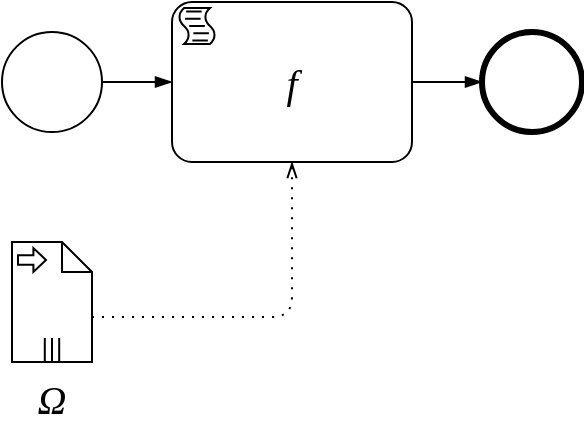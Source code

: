 <mxfile version="15.5.8" type="github" pages="4">
  <diagram name="action" id="ZmgsTJwCSUVpYqHxVXld">
    <mxGraphModel dx="786" dy="523" grid="1" gridSize="10" guides="1" tooltips="1" connect="1" arrows="1" fold="1" page="1" pageScale="1" pageWidth="827" pageHeight="1169" math="0" shadow="0">
      <root>
        <mxCell id="64gPIfemIm8wBGfhmk---0" />
        <mxCell id="64gPIfemIm8wBGfhmk---1" parent="64gPIfemIm8wBGfhmk---0" />
        <mxCell id="rY1zfkwRxjtRHLSeHKje-0" value="&lt;i&gt;&lt;font face=&quot;Times New Roman&quot;&gt;Ω&lt;/font&gt;&lt;/i&gt;" style="shape=mxgraph.bpmn.data;labelPosition=center;verticalLabelPosition=bottom;align=center;verticalAlign=top;whiteSpace=wrap;size=15;html=1;bpmnTransferType=input;isCollection=1;fontSize=20;" vertex="1" parent="64gPIfemIm8wBGfhmk---1">
          <mxGeometry x="240" y="480" width="40" height="60" as="geometry" />
        </mxCell>
        <mxCell id="rY1zfkwRxjtRHLSeHKje-1" value="f" style="points=[[0.25,0,0],[0.5,0,0],[0.75,0,0],[1,0.25,0],[1,0.5,0],[1,0.75,0],[0.75,1,0],[0.5,1,0],[0.25,1,0],[0,0.75,0],[0,0.5,0],[0,0.25,0]];shape=mxgraph.bpmn.task;whiteSpace=wrap;rectStyle=rounded;size=10;taskMarker=script;fontStyle=2;fontSize=20;fontFamily=Times New Roman;" vertex="1" parent="64gPIfemIm8wBGfhmk---1">
          <mxGeometry x="320" y="360" width="120" height="80" as="geometry" />
        </mxCell>
        <mxCell id="rY1zfkwRxjtRHLSeHKje-2" value="" style="points=[[0.145,0.145,0],[0.5,0,0],[0.855,0.145,0],[1,0.5,0],[0.855,0.855,0],[0.5,1,0],[0.145,0.855,0],[0,0.5,0]];shape=mxgraph.bpmn.event;html=1;verticalLabelPosition=bottom;labelBackgroundColor=#ffffff;verticalAlign=top;align=center;perimeter=ellipsePerimeter;outlineConnect=0;aspect=fixed;outline=standard;symbol=general;fontSize=20;" vertex="1" parent="64gPIfemIm8wBGfhmk---1">
          <mxGeometry x="235" y="375" width="50" height="50" as="geometry" />
        </mxCell>
        <mxCell id="rY1zfkwRxjtRHLSeHKje-3" value="" style="points=[[0.145,0.145,0],[0.5,0,0],[0.855,0.145,0],[1,0.5,0],[0.855,0.855,0],[0.5,1,0],[0.145,0.855,0],[0,0.5,0]];shape=mxgraph.bpmn.event;html=1;verticalLabelPosition=bottom;labelBackgroundColor=#ffffff;verticalAlign=top;align=center;perimeter=ellipsePerimeter;outlineConnect=0;aspect=fixed;outline=end;symbol=terminate2;fontSize=20;" vertex="1" parent="64gPIfemIm8wBGfhmk---1">
          <mxGeometry x="475" y="375" width="50" height="50" as="geometry" />
        </mxCell>
        <mxCell id="rY1zfkwRxjtRHLSeHKje-5" value="" style="edgeStyle=elbowEdgeStyle;fontSize=12;html=1;endArrow=blockThin;endFill=1;exitX=1;exitY=0.5;exitDx=0;exitDy=0;exitPerimeter=0;" edge="1" parent="64gPIfemIm8wBGfhmk---1" source="rY1zfkwRxjtRHLSeHKje-1" target="rY1zfkwRxjtRHLSeHKje-3">
          <mxGeometry width="160" relative="1" as="geometry">
            <mxPoint x="570" y="350" as="sourcePoint" />
            <mxPoint x="460" y="420" as="targetPoint" />
          </mxGeometry>
        </mxCell>
        <mxCell id="rY1zfkwRxjtRHLSeHKje-6" value="" style="edgeStyle=elbowEdgeStyle;fontSize=12;html=1;endArrow=blockThin;endFill=1;exitX=1;exitY=0.5;exitDx=0;exitDy=0;exitPerimeter=0;entryX=0;entryY=0.5;entryDx=0;entryDy=0;entryPerimeter=0;" edge="1" parent="64gPIfemIm8wBGfhmk---1" source="rY1zfkwRxjtRHLSeHKje-2" target="rY1zfkwRxjtRHLSeHKje-1">
          <mxGeometry width="160" relative="1" as="geometry">
            <mxPoint x="460" y="320" as="sourcePoint" />
            <mxPoint x="500" y="320" as="targetPoint" />
            <Array as="points">
              <mxPoint x="300" y="400" />
              <mxPoint x="450" y="480" />
              <mxPoint x="480" y="560" />
            </Array>
          </mxGeometry>
        </mxCell>
        <mxCell id="rY1zfkwRxjtRHLSeHKje-7" value="" style="edgeStyle=elbowEdgeStyle;fontSize=12;html=1;endFill=0;startFill=0;endSize=6;startSize=6;dashed=1;dashPattern=1 4;endArrow=openThin;startArrow=none;exitX=0;exitY=0;exitDx=40;exitDy=37.5;exitPerimeter=0;entryX=0.5;entryY=1;entryDx=0;entryDy=0;entryPerimeter=0;" edge="1" parent="64gPIfemIm8wBGfhmk---1" source="rY1zfkwRxjtRHLSeHKje-0" target="rY1zfkwRxjtRHLSeHKje-1">
          <mxGeometry width="160" relative="1" as="geometry">
            <mxPoint x="341" y="557.5" as="sourcePoint" />
            <mxPoint x="413.5" y="510" as="targetPoint" />
            <Array as="points">
              <mxPoint x="380" y="500" />
              <mxPoint x="413.5" y="540" />
              <mxPoint x="383.5" y="550" />
              <mxPoint x="413.5" y="600" />
              <mxPoint x="443.5" y="580" />
            </Array>
          </mxGeometry>
        </mxCell>
      </root>
    </mxGraphModel>
  </diagram>
  <diagram name="dataOp" id="CG3BJu0UHaNjeeqR862J">
    <mxGraphModel dx="786" dy="523" grid="1" gridSize="10" guides="1" tooltips="1" connect="1" arrows="1" fold="1" page="1" pageScale="1" pageWidth="827" pageHeight="1169" math="0" shadow="0">
      <root>
        <mxCell id="mtPQD3GBz3dvf0cSw5bS-0" />
        <mxCell id="mtPQD3GBz3dvf0cSw5bS-1" parent="mtPQD3GBz3dvf0cSw5bS-0" />
        <mxCell id="rlijMssMlbkgLzOLZvpP-0" value="&lt;i&gt;&lt;font face=&quot;Times New Roman&quot;&gt;Ω&lt;/font&gt;&lt;/i&gt;" style="shape=mxgraph.bpmn.data;labelPosition=center;verticalLabelPosition=bottom;align=center;verticalAlign=top;whiteSpace=wrap;size=15;html=1;bpmnTransferType=input;isCollection=1;fontSize=20;" vertex="1" parent="mtPQD3GBz3dvf0cSw5bS-1">
          <mxGeometry x="241" y="920" width="40" height="60" as="geometry" />
        </mxCell>
        <mxCell id="rlijMssMlbkgLzOLZvpP-2" value="" style="points=[[0.145,0.145,0],[0.5,0,0],[0.855,0.145,0],[1,0.5,0],[0.855,0.855,0],[0.5,1,0],[0.145,0.855,0],[0,0.5,0]];shape=mxgraph.bpmn.event;html=1;verticalLabelPosition=bottom;labelBackgroundColor=#ffffff;verticalAlign=top;align=center;perimeter=ellipsePerimeter;outlineConnect=0;aspect=fixed;outline=standard;symbol=general;fontSize=20;" vertex="1" parent="mtPQD3GBz3dvf0cSw5bS-1">
          <mxGeometry x="235" y="815" width="50" height="50" as="geometry" />
        </mxCell>
        <mxCell id="rlijMssMlbkgLzOLZvpP-3" value="" style="points=[[0.145,0.145,0],[0.5,0,0],[0.855,0.145,0],[1,0.5,0],[0.855,0.855,0],[0.5,1,0],[0.145,0.855,0],[0,0.5,0]];shape=mxgraph.bpmn.event;html=1;verticalLabelPosition=bottom;labelBackgroundColor=#ffffff;verticalAlign=top;align=center;perimeter=ellipsePerimeter;outlineConnect=0;aspect=fixed;outline=end;symbol=terminate2;fontSize=20;" vertex="1" parent="mtPQD3GBz3dvf0cSw5bS-1">
          <mxGeometry x="680" y="815" width="50" height="50" as="geometry" />
        </mxCell>
        <mxCell id="rlijMssMlbkgLzOLZvpP-4" value="" style="edgeStyle=elbowEdgeStyle;fontSize=12;html=1;endArrow=blockThin;endFill=1;exitX=1;exitY=0.5;exitDx=0;exitDy=0;exitPerimeter=0;" edge="1" parent="mtPQD3GBz3dvf0cSw5bS-1" source="rlijMssMlbkgLzOLZvpP-8" target="rlijMssMlbkgLzOLZvpP-3">
          <mxGeometry width="160" relative="1" as="geometry">
            <mxPoint x="570" y="790" as="sourcePoint" />
            <mxPoint x="460" y="860" as="targetPoint" />
          </mxGeometry>
        </mxCell>
        <mxCell id="rlijMssMlbkgLzOLZvpP-5" value="" style="edgeStyle=elbowEdgeStyle;fontSize=12;html=1;endArrow=blockThin;endFill=1;exitX=1;exitY=0.5;exitDx=0;exitDy=0;exitPerimeter=0;entryX=0;entryY=0.5;entryDx=0;entryDy=0;entryPerimeter=0;" edge="1" parent="mtPQD3GBz3dvf0cSw5bS-1" source="rlijMssMlbkgLzOLZvpP-2" target="rlijMssMlbkgLzOLZvpP-7">
          <mxGeometry width="160" relative="1" as="geometry">
            <mxPoint x="460" y="760" as="sourcePoint" />
            <mxPoint x="500" y="760" as="targetPoint" />
            <Array as="points">
              <mxPoint x="300" y="840" />
              <mxPoint x="450" y="920" />
              <mxPoint x="480" y="1000" />
            </Array>
          </mxGeometry>
        </mxCell>
        <mxCell id="rlijMssMlbkgLzOLZvpP-6" value="" style="edgeStyle=elbowEdgeStyle;fontSize=12;html=1;endFill=0;startFill=0;endSize=6;startSize=6;dashed=1;dashPattern=1 4;endArrow=openThin;startArrow=none;exitX=0;exitY=0;exitDx=40;exitDy=37.5;exitPerimeter=0;entryX=0.25;entryY=1;entryDx=0;entryDy=0;entryPerimeter=0;" edge="1" parent="mtPQD3GBz3dvf0cSw5bS-1" source="rlijMssMlbkgLzOLZvpP-0" target="rlijMssMlbkgLzOLZvpP-7">
          <mxGeometry width="160" relative="1" as="geometry">
            <mxPoint x="341" y="997.5" as="sourcePoint" />
            <mxPoint x="413.5" y="950" as="targetPoint" />
            <Array as="points">
              <mxPoint x="350" y="930" />
              <mxPoint x="360" y="930" />
              <mxPoint x="380" y="940" />
              <mxPoint x="413.5" y="980" />
              <mxPoint x="383.5" y="990" />
              <mxPoint x="413.5" y="1040" />
              <mxPoint x="443.5" y="1020" />
            </Array>
          </mxGeometry>
        </mxCell>
        <mxCell id="rlijMssMlbkgLzOLZvpP-7" value="" style="points=[[0.25,0,0],[0.5,0,0],[0.75,0,0],[1,0.25,0],[1,0.5,0],[1,0.75,0],[0.75,1,0],[0.5,1,0],[0.25,1,0],[0,0.75,0],[0,0.5,0],[0,0.25,0]];shape=mxgraph.bpmn.task;whiteSpace=wrap;rectStyle=rounded;size=10;taskMarker=businessRule;fontSize=20;fontStyle=2" vertex="1" parent="mtPQD3GBz3dvf0cSw5bS-1">
          <mxGeometry x="320" y="800" width="120" height="80" as="geometry" />
        </mxCell>
        <mxCell id="rlijMssMlbkgLzOLZvpP-8" value="F" style="points=[[0.25,0,0],[0.5,0,0],[0.75,0,0],[1,0.25,0],[1,0.5,0],[1,0.75,0],[0.75,1,0],[0.5,1,0],[0.25,1,0],[0,0.75,0],[0,0.5,0],[0,0.25,0]];shape=mxgraph.bpmn.task;whiteSpace=wrap;rectStyle=rounded;size=10;taskMarker=abstract;isLoopSub=1;fontSize=20;fontStyle=2;fontFamily=Times New Roman;" vertex="1" parent="mtPQD3GBz3dvf0cSw5bS-1">
          <mxGeometry x="520" y="800" width="120" height="80" as="geometry" />
        </mxCell>
        <mxCell id="rlijMssMlbkgLzOLZvpP-9" value="" style="edgeStyle=elbowEdgeStyle;fontSize=12;html=1;endArrow=blockThin;endFill=1;exitX=1;exitY=0.5;exitDx=0;exitDy=0;exitPerimeter=0;entryX=0;entryY=0.5;entryDx=0;entryDy=0;entryPerimeter=0;" edge="1" parent="mtPQD3GBz3dvf0cSw5bS-1" source="rlijMssMlbkgLzOLZvpP-7" target="rlijMssMlbkgLzOLZvpP-8">
          <mxGeometry width="160" relative="1" as="geometry">
            <mxPoint x="530" y="960" as="sourcePoint" />
            <mxPoint x="660" y="960" as="targetPoint" />
          </mxGeometry>
        </mxCell>
        <mxCell id="rlijMssMlbkgLzOLZvpP-10" value="&lt;font size=&quot;1&quot; face=&quot;Courier New&quot;&gt;&lt;span style=&quot;font-size: 17px&quot;&gt;&lt;b&gt;eval&lt;/b&gt;&lt;/span&gt;&lt;/font&gt;&lt;span style=&quot;font-family: &amp;#34;times new roman&amp;#34; ; font-size: 20px&quot;&gt;(&lt;/span&gt;&lt;i style=&quot;font-family: &amp;#34;times new roman&amp;#34; ; font-size: 20px&quot;&gt;D&lt;/i&gt;&lt;span style=&quot;font-family: &amp;#34;times new roman&amp;#34; ; font-size: 20px&quot;&gt;(&lt;/span&gt;&lt;i style=&quot;font-family: &amp;#34;times new roman&amp;#34; ; font-size: 20px&quot;&gt;G&lt;/i&gt;&lt;span style=&quot;font-family: &amp;#34;times new roman&amp;#34; ; font-size: 20px&quot;&gt;),&amp;nbsp;&lt;/span&gt;&lt;i&gt;φ&lt;/i&gt;&lt;span style=&quot;font-family: &amp;#34;times new roman&amp;#34; ; font-size: 20px&quot;&gt;(&lt;/span&gt;&lt;i style=&quot;font-family: &amp;#34;times new roman&amp;#34; ; font-size: 20px&quot;&gt;Ω&lt;/i&gt;&lt;span style=&quot;font-family: &amp;#34;times new roman&amp;#34; ; font-size: 20px&quot;&gt;))&lt;/span&gt;" style="shape=mxgraph.bpmn.data;labelPosition=center;verticalLabelPosition=bottom;align=center;verticalAlign=top;size=15;html=1;bpmnTransferType=none;isCollection=1;fontSize=20;" vertex="1" parent="mtPQD3GBz3dvf0cSw5bS-1">
          <mxGeometry x="460" y="920" width="40" height="60" as="geometry" />
        </mxCell>
        <mxCell id="rlijMssMlbkgLzOLZvpP-11" value="" style="edgeStyle=elbowEdgeStyle;fontSize=12;html=1;endFill=0;startFill=0;endSize=6;startSize=6;dashed=1;dashPattern=1 4;endArrow=openThin;startArrow=none;exitX=0.75;exitY=1;exitDx=0;exitDy=0;exitPerimeter=0;entryX=0;entryY=0.5;entryDx=0;entryDy=0;entryPerimeter=0;" edge="1" parent="mtPQD3GBz3dvf0cSw5bS-1" source="rlijMssMlbkgLzOLZvpP-7" target="rlijMssMlbkgLzOLZvpP-10">
          <mxGeometry width="160" relative="1" as="geometry">
            <mxPoint x="290" y="967.5" as="sourcePoint" />
            <mxPoint x="360" y="890" as="targetPoint" />
            <Array as="points">
              <mxPoint x="410" y="930" />
              <mxPoint x="360" y="940" />
              <mxPoint x="370" y="940" />
              <mxPoint x="390" y="950" />
              <mxPoint x="423.5" y="990" />
              <mxPoint x="393.5" y="1000" />
              <mxPoint x="423.5" y="1050" />
              <mxPoint x="453.5" y="1030" />
            </Array>
          </mxGeometry>
        </mxCell>
        <mxCell id="rlijMssMlbkgLzOLZvpP-12" value="" style="edgeStyle=elbowEdgeStyle;fontSize=12;html=1;endFill=0;startFill=0;endSize=6;startSize=6;dashed=1;dashPattern=1 4;endArrow=openThin;startArrow=none;exitX=0;exitY=0;exitDx=40;exitDy=37.5;exitPerimeter=0;entryX=0.25;entryY=1;entryDx=0;entryDy=0;entryPerimeter=0;" edge="1" parent="mtPQD3GBz3dvf0cSw5bS-1" source="rlijMssMlbkgLzOLZvpP-10" target="rlijMssMlbkgLzOLZvpP-8">
          <mxGeometry width="160" relative="1" as="geometry">
            <mxPoint x="530" y="1017.5" as="sourcePoint" />
            <mxPoint x="600" y="940" as="targetPoint" />
            <Array as="points">
              <mxPoint x="550" y="910" />
              <mxPoint x="510" y="930" />
              <mxPoint x="540" y="940" />
              <mxPoint x="530" y="970" />
              <mxPoint x="600" y="990" />
              <mxPoint x="610" y="990" />
              <mxPoint x="630" y="1000" />
              <mxPoint x="663.5" y="1040" />
              <mxPoint x="633.5" y="1050" />
              <mxPoint x="663.5" y="1100" />
              <mxPoint x="693.5" y="1080" />
            </Array>
          </mxGeometry>
        </mxCell>
        <mxCell id="I0YLZmHu2buA1VgCKHsa-1" value="" style="edgeStyle=elbowEdgeStyle;fontSize=12;html=1;endFill=0;startFill=0;endSize=6;startSize=6;dashed=1;dashPattern=1 4;endArrow=openThin;startArrow=none;entryX=0.5;entryY=1;entryDx=0;entryDy=0;entryPerimeter=0;exitX=0;exitY=0;exitDx=40;exitDy=37.5;exitPerimeter=0;" edge="1" parent="mtPQD3GBz3dvf0cSw5bS-1" source="5zPIO5h8-uyshxXTOLrN-0" target="rlijMssMlbkgLzOLZvpP-7">
          <mxGeometry width="160" relative="1" as="geometry">
            <mxPoint x="220" y="1050" as="sourcePoint" />
            <mxPoint x="360" y="890" as="targetPoint" />
            <Array as="points">
              <mxPoint x="380" y="1030" />
              <mxPoint x="360" y="940" />
              <mxPoint x="370" y="940" />
              <mxPoint x="390" y="950" />
              <mxPoint x="423.5" y="990" />
              <mxPoint x="393.5" y="1000" />
              <mxPoint x="423.5" y="1050" />
              <mxPoint x="453.5" y="1030" />
            </Array>
          </mxGeometry>
        </mxCell>
        <mxCell id="4f34kjib-TBLV56T7WzX-1" value="" style="edgeStyle=elbowEdgeStyle;fontSize=12;html=1;endFill=0;startFill=0;endSize=6;startSize=6;dashed=1;dashPattern=1 4;endArrow=openThin;startArrow=none;entryX=0.75;entryY=1;entryDx=0;entryDy=0;entryPerimeter=0;exitX=0;exitY=0;exitDx=40;exitDy=37.5;exitPerimeter=0;" edge="1" parent="mtPQD3GBz3dvf0cSw5bS-1" source="5zPIO5h8-uyshxXTOLrN-0" target="rlijMssMlbkgLzOLZvpP-8">
          <mxGeometry width="160" relative="1" as="geometry">
            <mxPoint x="290" y="1100" as="sourcePoint" />
            <mxPoint x="390" y="890" as="targetPoint" />
            <Array as="points">
              <mxPoint x="610" y="940" />
              <mxPoint x="570" y="1010" />
              <mxPoint x="390" y="1040" />
              <mxPoint x="370" y="950" />
              <mxPoint x="380" y="950" />
              <mxPoint x="400" y="960" />
              <mxPoint x="433.5" y="1000" />
              <mxPoint x="403.5" y="1010" />
              <mxPoint x="433.5" y="1060" />
              <mxPoint x="463.5" y="1040" />
            </Array>
          </mxGeometry>
        </mxCell>
        <mxCell id="5zPIO5h8-uyshxXTOLrN-0" value="&lt;font face=&quot;Times New Roman&quot;&gt;&lt;i&gt;D&lt;/i&gt;(&lt;i&gt;G&lt;/i&gt;)&lt;/font&gt;" style="shape=mxgraph.bpmn.data;labelPosition=center;verticalLabelPosition=bottom;align=center;verticalAlign=top;whiteSpace=wrap;size=15;html=1;bpmnTransferType=input;fontFamily=Helvetica;fontSize=20;" vertex="1" parent="mtPQD3GBz3dvf0cSw5bS-1">
          <mxGeometry x="240" y="1040" width="40" height="60" as="geometry" />
        </mxCell>
        <mxCell id="c2M4Vg7RKFeBAaBBh4cB-0" value="&lt;i&gt;φ&lt;/i&gt;&lt;font face=&quot;Times New Roman&quot;&gt;(&lt;i&gt;·&lt;/i&gt;)&lt;/font&gt;" style="text;html=1;align=center;verticalAlign=middle;resizable=0;points=[];autosize=1;strokeColor=none;fillColor=none;fontSize=20;fontFamily=Helvetica;" vertex="1" parent="mtPQD3GBz3dvf0cSw5bS-1">
          <mxGeometry x="355" y="825" width="50" height="30" as="geometry" />
        </mxCell>
      </root>
    </mxGraphModel>
  </diagram>
  <diagram name="seq" id="PIpiAjDzQvv26k8Qm0He">
    <mxGraphModel dx="786" dy="523" grid="1" gridSize="10" guides="1" tooltips="1" connect="1" arrows="1" fold="1" page="1" pageScale="1" pageWidth="827" pageHeight="1169" math="0" shadow="0">
      <root>
        <mxCell id="oDSJOYrTl1rFPSjPKtZr-0" />
        <mxCell id="oDSJOYrTl1rFPSjPKtZr-1" parent="oDSJOYrTl1rFPSjPKtZr-0" />
        <mxCell id="oDSJOYrTl1rFPSjPKtZr-16" value="&lt;i&gt;Ω&lt;/i&gt;" style="shape=mxgraph.bpmn.data;labelPosition=center;verticalLabelPosition=bottom;align=center;verticalAlign=top;whiteSpace=wrap;size=15;html=1;bpmnTransferType=input;isCollection=1;fontSize=20;fontFamily=Times New Roman;" vertex="1" parent="oDSJOYrTl1rFPSjPKtZr-1">
          <mxGeometry x="240" y="920" width="40" height="60" as="geometry" />
        </mxCell>
        <mxCell id="oDSJOYrTl1rFPSjPKtZr-17" value="" style="points=[[0.145,0.145,0],[0.5,0,0],[0.855,0.145,0],[1,0.5,0],[0.855,0.855,0],[0.5,1,0],[0.145,0.855,0],[0,0.5,0]];shape=mxgraph.bpmn.event;html=1;verticalLabelPosition=bottom;labelBackgroundColor=#ffffff;verticalAlign=top;align=center;perimeter=ellipsePerimeter;outlineConnect=0;aspect=fixed;outline=standard;symbol=general;fontSize=20;" vertex="1" parent="oDSJOYrTl1rFPSjPKtZr-1">
          <mxGeometry x="235" y="815" width="50" height="50" as="geometry" />
        </mxCell>
        <mxCell id="oDSJOYrTl1rFPSjPKtZr-18" value="" style="points=[[0.145,0.145,0],[0.5,0,0],[0.855,0.145,0],[1,0.5,0],[0.855,0.855,0],[0.5,1,0],[0.145,0.855,0],[0,0.5,0]];shape=mxgraph.bpmn.event;html=1;verticalLabelPosition=bottom;labelBackgroundColor=#ffffff;verticalAlign=top;align=center;perimeter=ellipsePerimeter;outlineConnect=0;aspect=fixed;outline=end;symbol=terminate2;fontSize=20;" vertex="1" parent="oDSJOYrTl1rFPSjPKtZr-1">
          <mxGeometry x="920" y="815" width="50" height="50" as="geometry" />
        </mxCell>
        <mxCell id="oDSJOYrTl1rFPSjPKtZr-19" value="" style="edgeStyle=elbowEdgeStyle;fontSize=12;html=1;endArrow=blockThin;endFill=1;exitX=1;exitY=0.5;exitDx=0;exitDy=0;exitPerimeter=0;" edge="1" parent="oDSJOYrTl1rFPSjPKtZr-1" source="oDSJOYrTl1rFPSjPKtZr-31" target="oDSJOYrTl1rFPSjPKtZr-18">
          <mxGeometry width="160" relative="1" as="geometry">
            <mxPoint x="1010" y="840" as="sourcePoint" />
            <mxPoint x="870" y="860" as="targetPoint" />
          </mxGeometry>
        </mxCell>
        <mxCell id="oDSJOYrTl1rFPSjPKtZr-20" value="" style="edgeStyle=elbowEdgeStyle;fontSize=12;html=1;endArrow=blockThin;endFill=1;exitX=1;exitY=0.5;exitDx=0;exitDy=0;exitPerimeter=0;entryX=0;entryY=0.5;entryDx=0;entryDy=0;entryPerimeter=0;" edge="1" parent="oDSJOYrTl1rFPSjPKtZr-1" source="oDSJOYrTl1rFPSjPKtZr-17" target="oDSJOYrTl1rFPSjPKtZr-23">
          <mxGeometry width="160" relative="1" as="geometry">
            <mxPoint x="460" y="760" as="sourcePoint" />
            <mxPoint x="500" y="760" as="targetPoint" />
            <Array as="points">
              <mxPoint x="300" y="840" />
              <mxPoint x="450" y="920" />
              <mxPoint x="480" y="1000" />
            </Array>
          </mxGeometry>
        </mxCell>
        <mxCell id="oDSJOYrTl1rFPSjPKtZr-21" value="" style="edgeStyle=elbowEdgeStyle;fontSize=12;html=1;endFill=0;startFill=0;endSize=6;startSize=6;dashed=1;dashPattern=1 4;endArrow=openThin;startArrow=none;exitX=0;exitY=0;exitDx=40;exitDy=37.5;exitPerimeter=0;entryX=0.25;entryY=1;entryDx=0;entryDy=0;entryPerimeter=0;" edge="1" parent="oDSJOYrTl1rFPSjPKtZr-1" source="oDSJOYrTl1rFPSjPKtZr-16" target="oDSJOYrTl1rFPSjPKtZr-23">
          <mxGeometry width="160" relative="1" as="geometry">
            <mxPoint x="341" y="997.5" as="sourcePoint" />
            <mxPoint x="413.5" y="950" as="targetPoint" />
            <Array as="points">
              <mxPoint x="350" y="930" />
              <mxPoint x="360" y="930" />
              <mxPoint x="380" y="940" />
              <mxPoint x="413.5" y="980" />
              <mxPoint x="383.5" y="990" />
              <mxPoint x="413.5" y="1040" />
              <mxPoint x="443.5" y="1020" />
            </Array>
          </mxGeometry>
        </mxCell>
        <mxCell id="oDSJOYrTl1rFPSjPKtZr-23" value="" style="points=[[0.25,0,0],[0.5,0,0],[0.75,0,0],[1,0.25,0],[1,0.5,0],[1,0.75,0],[0.75,1,0],[0.5,1,0],[0.25,1,0],[0,0.75,0],[0,0.5,0],[0,0.25,0]];shape=mxgraph.bpmn.task;whiteSpace=wrap;rectStyle=rounded;size=10;taskMarker=abstract;isLoopSub=1;fontSize=20;fontStyle=2" vertex="1" parent="oDSJOYrTl1rFPSjPKtZr-1">
          <mxGeometry x="320" y="800" width="120" height="80" as="geometry" />
        </mxCell>
        <mxCell id="oDSJOYrTl1rFPSjPKtZr-27" value="" style="edgeStyle=elbowEdgeStyle;fontSize=12;html=1;endFill=0;startFill=0;endSize=6;startSize=6;dashed=1;dashPattern=1 4;endArrow=openThin;startArrow=none;exitX=0;exitY=0;exitDx=40;exitDy=37.5;exitPerimeter=0;entryX=0.25;entryY=1;entryDx=0;entryDy=0;entryPerimeter=0;" edge="1" parent="oDSJOYrTl1rFPSjPKtZr-1" source="oDSJOYrTl1rFPSjPKtZr-16" target="oDSJOYrTl1rFPSjPKtZr-31">
          <mxGeometry width="160" relative="1" as="geometry">
            <mxPoint x="650" y="1100" as="sourcePoint" />
            <mxPoint x="790" y="1010" as="targetPoint" />
            <Array as="points">
              <mxPoint x="790" y="930" />
              <mxPoint x="710" y="1082.5" />
              <mxPoint x="700" y="1112.5" />
              <mxPoint x="770" y="1132.5" />
              <mxPoint x="780" y="1132.5" />
              <mxPoint x="800" y="1142.5" />
              <mxPoint x="833.5" y="1182.5" />
              <mxPoint x="803.5" y="1192.5" />
              <mxPoint x="833.5" y="1242.5" />
              <mxPoint x="863.5" y="1222.5" />
            </Array>
          </mxGeometry>
        </mxCell>
        <mxCell id="oDSJOYrTl1rFPSjPKtZr-29" value="" style="edgeStyle=elbowEdgeStyle;fontSize=12;html=1;endFill=0;startFill=0;endSize=6;startSize=6;dashed=1;dashPattern=1 4;endArrow=openThin;startArrow=none;exitX=0;exitY=0;exitDx=40;exitDy=37.5;exitPerimeter=0;entryX=0.75;entryY=1;entryDx=0;entryDy=0;entryPerimeter=0;" edge="1" parent="oDSJOYrTl1rFPSjPKtZr-1" source="Xik1SyHDi8HF_Y4lgENI-0" target="oDSJOYrTl1rFPSjPKtZr-23">
          <mxGeometry width="160" relative="1" as="geometry">
            <mxPoint x="290" y="967.5" as="sourcePoint" />
            <mxPoint x="360" y="890" as="targetPoint" />
            <Array as="points">
              <mxPoint x="410" y="950" />
              <mxPoint x="380" y="950" />
              <mxPoint x="550" y="930" />
              <mxPoint x="380" y="1030" />
              <mxPoint x="360" y="940" />
              <mxPoint x="370" y="940" />
              <mxPoint x="390" y="950" />
              <mxPoint x="423.5" y="990" />
              <mxPoint x="393.5" y="1000" />
              <mxPoint x="423.5" y="1050" />
              <mxPoint x="453.5" y="1030" />
            </Array>
          </mxGeometry>
        </mxCell>
        <mxCell id="oDSJOYrTl1rFPSjPKtZr-30" value="" style="points=[[0.25,0,0],[0.5,0,0],[0.75,0,0],[1,0.25,0],[1,0.5,0],[1,0.75,0],[0.75,1,0],[0.5,1,0],[0.25,1,0],[0,0.75,0],[0,0.5,0],[0,0.25,0]];shape=mxgraph.bpmn.task;whiteSpace=wrap;rectStyle=rounded;size=10;taskMarker=abstract;isLoopSub=1;fontSize=20;fontStyle=2" vertex="1" parent="oDSJOYrTl1rFPSjPKtZr-1">
          <mxGeometry x="480" y="800" width="120" height="80" as="geometry" />
        </mxCell>
        <mxCell id="oDSJOYrTl1rFPSjPKtZr-31" value="" style="points=[[0.25,0,0],[0.5,0,0],[0.75,0,0],[1,0.25,0],[1,0.5,0],[1,0.75,0],[0.75,1,0],[0.5,1,0],[0.25,1,0],[0,0.75,0],[0,0.5,0],[0,0.25,0]];shape=mxgraph.bpmn.task;whiteSpace=wrap;rectStyle=rounded;size=10;taskMarker=abstract;isLoopSub=1;fontSize=20;fontStyle=2" vertex="1" parent="oDSJOYrTl1rFPSjPKtZr-1">
          <mxGeometry x="760" y="800" width="120" height="80" as="geometry" />
        </mxCell>
        <mxCell id="-3-gw3Ichaiu_LMAoTk1-0" value="&lt;font&gt;&lt;font style=&quot;font-size: 30px&quot;&gt;...&lt;/font&gt;&lt;br&gt;&lt;/font&gt;" style="text;html=1;strokeColor=none;fillColor=none;align=center;verticalAlign=middle;whiteSpace=wrap;rounded=0;" vertex="1" parent="oDSJOYrTl1rFPSjPKtZr-1">
          <mxGeometry x="640" y="830" width="80" height="20" as="geometry" />
        </mxCell>
        <mxCell id="-3-gw3Ichaiu_LMAoTk1-1" value="" style="edgeStyle=elbowEdgeStyle;fontSize=12;html=1;endArrow=blockThin;endFill=1;entryX=0;entryY=0.5;entryDx=0;entryDy=0;entryPerimeter=0;" edge="1" parent="oDSJOYrTl1rFPSjPKtZr-1" target="oDSJOYrTl1rFPSjPKtZr-30">
          <mxGeometry width="160" relative="1" as="geometry">
            <mxPoint x="440" y="840" as="sourcePoint" />
            <mxPoint x="330" y="850" as="targetPoint" />
            <Array as="points">
              <mxPoint x="460" y="760" />
              <mxPoint x="310" y="850" />
              <mxPoint x="460" y="930" />
              <mxPoint x="490" y="1010" />
            </Array>
          </mxGeometry>
        </mxCell>
        <mxCell id="-3-gw3Ichaiu_LMAoTk1-2" value="" style="edgeStyle=elbowEdgeStyle;fontSize=12;html=1;endArrow=blockThin;endFill=1;entryX=0;entryY=0.5;entryDx=0;entryDy=0;entryPerimeter=0;exitX=1;exitY=0.5;exitDx=0;exitDy=0;" edge="1" parent="oDSJOYrTl1rFPSjPKtZr-1" source="-3-gw3Ichaiu_LMAoTk1-0" target="oDSJOYrTl1rFPSjPKtZr-31">
          <mxGeometry width="160" relative="1" as="geometry">
            <mxPoint x="730" y="910" as="sourcePoint" />
            <mxPoint x="770" y="910" as="targetPoint" />
            <Array as="points">
              <mxPoint x="750" y="830" />
              <mxPoint x="600" y="920" />
              <mxPoint x="750" y="1000" />
              <mxPoint x="780" y="1080" />
            </Array>
          </mxGeometry>
        </mxCell>
        <mxCell id="-3-gw3Ichaiu_LMAoTk1-3" value="" style="edgeStyle=elbowEdgeStyle;fontSize=12;html=1;endArrow=blockThin;endFill=1;entryX=0;entryY=0.5;entryDx=0;entryDy=0;exitX=1;exitY=0.5;exitDx=0;exitDy=0;exitPerimeter=0;" edge="1" parent="oDSJOYrTl1rFPSjPKtZr-1" source="oDSJOYrTl1rFPSjPKtZr-30" target="-3-gw3Ichaiu_LMAoTk1-0">
          <mxGeometry width="160" relative="1" as="geometry">
            <mxPoint x="510" y="1079.5" as="sourcePoint" />
            <mxPoint x="550" y="1079.5" as="targetPoint" />
            <Array as="points">
              <mxPoint x="610" y="860" />
              <mxPoint x="530" y="999.5" />
              <mxPoint x="380" y="1089.5" />
              <mxPoint x="530" y="1169.5" />
              <mxPoint x="560" y="1249.5" />
            </Array>
          </mxGeometry>
        </mxCell>
        <mxCell id="-3-gw3Ichaiu_LMAoTk1-5" value="" style="edgeStyle=elbowEdgeStyle;fontSize=12;html=1;endFill=0;startFill=0;endSize=6;startSize=6;dashed=1;dashPattern=1 4;endArrow=openThin;startArrow=none;exitX=0;exitY=0;exitDx=40;exitDy=37.5;exitPerimeter=0;entryX=0.25;entryY=1;entryDx=0;entryDy=0;entryPerimeter=0;" edge="1" parent="oDSJOYrTl1rFPSjPKtZr-1" source="oDSJOYrTl1rFPSjPKtZr-16" target="oDSJOYrTl1rFPSjPKtZr-30">
          <mxGeometry width="160" relative="1" as="geometry">
            <mxPoint x="290" y="967.5" as="sourcePoint" />
            <mxPoint x="360" y="890" as="targetPoint" />
            <Array as="points">
              <mxPoint x="510" y="930" />
              <mxPoint x="360" y="940" />
              <mxPoint x="370" y="940" />
              <mxPoint x="390" y="950" />
              <mxPoint x="423.5" y="990" />
              <mxPoint x="393.5" y="1000" />
              <mxPoint x="423.5" y="1050" />
              <mxPoint x="453.5" y="1030" />
            </Array>
          </mxGeometry>
        </mxCell>
        <mxCell id="-3-gw3Ichaiu_LMAoTk1-6" value="" style="edgeStyle=elbowEdgeStyle;fontSize=12;html=1;endFill=0;startFill=0;endSize=6;startSize=6;dashed=1;dashPattern=1 4;endArrow=openThin;startArrow=none;exitX=0;exitY=0;exitDx=40;exitDy=37.5;exitPerimeter=0;entryX=0.75;entryY=1;entryDx=0;entryDy=0;entryPerimeter=0;" edge="1" parent="oDSJOYrTl1rFPSjPKtZr-1" source="Xik1SyHDi8HF_Y4lgENI-0" target="oDSJOYrTl1rFPSjPKtZr-30">
          <mxGeometry width="160" relative="1" as="geometry">
            <mxPoint x="290" y="1087.5" as="sourcePoint" />
            <mxPoint x="600" y="910" as="targetPoint" />
            <Array as="points">
              <mxPoint x="570" y="990" />
              <mxPoint x="420" y="960" />
              <mxPoint x="390" y="960" />
              <mxPoint x="560" y="940" />
              <mxPoint x="390" y="1040" />
              <mxPoint x="370" y="950" />
              <mxPoint x="380" y="950" />
              <mxPoint x="400" y="960" />
              <mxPoint x="433.5" y="1000" />
              <mxPoint x="403.5" y="1010" />
              <mxPoint x="433.5" y="1060" />
              <mxPoint x="463.5" y="1040" />
            </Array>
          </mxGeometry>
        </mxCell>
        <mxCell id="-3-gw3Ichaiu_LMAoTk1-7" value="" style="edgeStyle=elbowEdgeStyle;fontSize=12;html=1;endFill=0;startFill=0;endSize=6;startSize=6;dashed=1;dashPattern=1 4;endArrow=openThin;startArrow=none;exitX=0;exitY=0;exitDx=40;exitDy=37.5;exitPerimeter=0;entryX=0.75;entryY=1;entryDx=0;entryDy=0;entryPerimeter=0;" edge="1" parent="oDSJOYrTl1rFPSjPKtZr-1" source="Xik1SyHDi8HF_Y4lgENI-0" target="oDSJOYrTl1rFPSjPKtZr-31">
          <mxGeometry width="160" relative="1" as="geometry">
            <mxPoint x="300" y="1097.5" as="sourcePoint" />
            <mxPoint x="430" y="900" as="targetPoint" />
            <Array as="points">
              <mxPoint x="850" y="1020" />
              <mxPoint x="430" y="970" />
              <mxPoint x="400" y="970" />
              <mxPoint x="570" y="950" />
              <mxPoint x="400" y="1050" />
              <mxPoint x="380" y="960" />
              <mxPoint x="390" y="960" />
              <mxPoint x="410" y="970" />
              <mxPoint x="443.5" y="1010" />
              <mxPoint x="413.5" y="1020" />
              <mxPoint x="443.5" y="1070" />
              <mxPoint x="473.5" y="1050" />
            </Array>
          </mxGeometry>
        </mxCell>
        <mxCell id="Xik1SyHDi8HF_Y4lgENI-0" value="&lt;i&gt;D&lt;/i&gt;(&lt;i&gt;G&lt;/i&gt;)" style="shape=mxgraph.bpmn.data;labelPosition=center;verticalLabelPosition=bottom;align=center;verticalAlign=top;whiteSpace=wrap;size=15;html=1;bpmnTransferType=input;fontFamily=Times New Roman;fontSize=20;" vertex="1" parent="oDSJOYrTl1rFPSjPKtZr-1">
          <mxGeometry x="240" y="1040" width="40" height="60" as="geometry" />
        </mxCell>
        <mxCell id="Xik1SyHDi8HF_Y4lgENI-1" value="&lt;i&gt;F&lt;/i&gt;&lt;sub&gt;1&lt;/sub&gt;" style="text;html=1;align=center;verticalAlign=middle;resizable=0;points=[];autosize=1;strokeColor=none;fillColor=none;fontSize=20;fontFamily=Helvetica;" vertex="1" parent="oDSJOYrTl1rFPSjPKtZr-1">
          <mxGeometry x="360" y="825" width="40" height="30" as="geometry" />
        </mxCell>
        <mxCell id="Xik1SyHDi8HF_Y4lgENI-2" value="&lt;i&gt;F&lt;/i&gt;&lt;sub&gt;2&lt;/sub&gt;" style="text;html=1;align=center;verticalAlign=middle;resizable=0;points=[];autosize=1;strokeColor=none;fillColor=none;fontSize=20;fontFamily=Helvetica;" vertex="1" parent="oDSJOYrTl1rFPSjPKtZr-1">
          <mxGeometry x="520" y="825" width="40" height="30" as="geometry" />
        </mxCell>
        <mxCell id="Xik1SyHDi8HF_Y4lgENI-3" value="&lt;i&gt;F&lt;/i&gt;&lt;sub&gt;n&lt;/sub&gt;" style="text;html=1;align=center;verticalAlign=middle;resizable=0;points=[];autosize=1;strokeColor=none;fillColor=none;fontSize=20;fontFamily=Helvetica;" vertex="1" parent="oDSJOYrTl1rFPSjPKtZr-1">
          <mxGeometry x="800" y="825" width="40" height="30" as="geometry" />
        </mxCell>
      </root>
    </mxGraphModel>
  </diagram>
  <diagram name="forEach" id="oOmNVEYPElgqzOQ3dwtx">
    <mxGraphModel dx="786" dy="523" grid="1" gridSize="10" guides="1" tooltips="1" connect="1" arrows="1" fold="1" page="1" pageScale="1" pageWidth="827" pageHeight="1169" math="0" shadow="0">
      <root>
        <mxCell id="U7Phlty4jgBwj6HqkY_i-0" />
        <mxCell id="U7Phlty4jgBwj6HqkY_i-1" parent="U7Phlty4jgBwj6HqkY_i-0" />
        <mxCell id="U7Phlty4jgBwj6HqkY_i-2" value="&lt;i&gt;Ω&lt;/i&gt;" style="shape=mxgraph.bpmn.data;labelPosition=center;verticalLabelPosition=bottom;align=center;verticalAlign=top;whiteSpace=wrap;size=15;html=1;bpmnTransferType=input;isCollection=1;fontSize=20;" vertex="1" parent="U7Phlty4jgBwj6HqkY_i-1">
          <mxGeometry x="240" y="920" width="40" height="60" as="geometry" />
        </mxCell>
        <mxCell id="U7Phlty4jgBwj6HqkY_i-3" value="" style="points=[[0.145,0.145,0],[0.5,0,0],[0.855,0.145,0],[1,0.5,0],[0.855,0.855,0],[0.5,1,0],[0.145,0.855,0],[0,0.5,0]];shape=mxgraph.bpmn.event;html=1;verticalLabelPosition=bottom;labelBackgroundColor=#ffffff;verticalAlign=top;align=center;perimeter=ellipsePerimeter;outlineConnect=0;aspect=fixed;outline=standard;symbol=general;fontSize=20;" vertex="1" parent="U7Phlty4jgBwj6HqkY_i-1">
          <mxGeometry x="235" y="815" width="50" height="50" as="geometry" />
        </mxCell>
        <mxCell id="U7Phlty4jgBwj6HqkY_i-4" value="" style="points=[[0.145,0.145,0],[0.5,0,0],[0.855,0.145,0],[1,0.5,0],[0.855,0.855,0],[0.5,1,0],[0.145,0.855,0],[0,0.5,0]];shape=mxgraph.bpmn.event;html=1;verticalLabelPosition=bottom;labelBackgroundColor=#ffffff;verticalAlign=top;align=center;perimeter=ellipsePerimeter;outlineConnect=0;aspect=fixed;outline=end;symbol=terminate2;fontSize=20;" vertex="1" parent="U7Phlty4jgBwj6HqkY_i-1">
          <mxGeometry x="480" y="815" width="50" height="50" as="geometry" />
        </mxCell>
        <mxCell id="U7Phlty4jgBwj6HqkY_i-5" value="" style="edgeStyle=elbowEdgeStyle;fontSize=12;html=1;endArrow=blockThin;endFill=1;exitX=1;exitY=0.5;exitDx=0;exitDy=0;exitPerimeter=0;" edge="1" parent="U7Phlty4jgBwj6HqkY_i-1" source="7w2abDFdGLYLsxos5R_Z-0" target="U7Phlty4jgBwj6HqkY_i-4">
          <mxGeometry width="160" relative="1" as="geometry">
            <mxPoint x="880" y="840" as="sourcePoint" />
            <mxPoint x="870" y="860" as="targetPoint" />
          </mxGeometry>
        </mxCell>
        <mxCell id="U7Phlty4jgBwj6HqkY_i-6" value="" style="edgeStyle=elbowEdgeStyle;fontSize=12;html=1;endArrow=blockThin;endFill=1;exitX=1;exitY=0.5;exitDx=0;exitDy=0;exitPerimeter=0;entryX=0;entryY=0.5;entryDx=0;entryDy=0;entryPerimeter=0;" edge="1" parent="U7Phlty4jgBwj6HqkY_i-1" source="U7Phlty4jgBwj6HqkY_i-3" target="7w2abDFdGLYLsxos5R_Z-0">
          <mxGeometry width="160" relative="1" as="geometry">
            <mxPoint x="460" y="760" as="sourcePoint" />
            <mxPoint x="320" y="840" as="targetPoint" />
            <Array as="points">
              <mxPoint x="300" y="840" />
              <mxPoint x="450" y="920" />
              <mxPoint x="480" y="1000" />
            </Array>
          </mxGeometry>
        </mxCell>
        <mxCell id="U7Phlty4jgBwj6HqkY_i-7" value="" style="edgeStyle=elbowEdgeStyle;fontSize=12;html=1;endFill=0;startFill=0;endSize=6;startSize=6;dashed=1;dashPattern=1 4;endArrow=openThin;startArrow=none;exitX=0;exitY=0;exitDx=40;exitDy=37.5;exitPerimeter=0;entryX=0.25;entryY=1;entryDx=0;entryDy=0;entryPerimeter=0;" edge="1" parent="U7Phlty4jgBwj6HqkY_i-1" source="U7Phlty4jgBwj6HqkY_i-2" target="7w2abDFdGLYLsxos5R_Z-0">
          <mxGeometry width="160" relative="1" as="geometry">
            <mxPoint x="341" y="997.5" as="sourcePoint" />
            <mxPoint x="413.5" y="950" as="targetPoint" />
            <Array as="points">
              <mxPoint x="350" y="930" />
              <mxPoint x="360" y="930" />
              <mxPoint x="380" y="940" />
              <mxPoint x="413.5" y="980" />
              <mxPoint x="383.5" y="990" />
              <mxPoint x="413.5" y="1040" />
              <mxPoint x="443.5" y="1020" />
            </Array>
          </mxGeometry>
        </mxCell>
        <mxCell id="U7Phlty4jgBwj6HqkY_i-11" value="" style="edgeStyle=elbowEdgeStyle;fontSize=12;html=1;endFill=0;startFill=0;endSize=6;startSize=6;dashed=1;dashPattern=1 4;endArrow=openThin;startArrow=none;exitX=0;exitY=0;exitDx=40;exitDy=37.5;exitPerimeter=0;entryX=0.75;entryY=1;entryDx=0;entryDy=0;entryPerimeter=0;" edge="1" parent="U7Phlty4jgBwj6HqkY_i-1" source="meIpG_gavlGRs-EIqRqN-0" target="7w2abDFdGLYLsxos5R_Z-0">
          <mxGeometry width="160" relative="1" as="geometry">
            <mxPoint x="290" y="967.5" as="sourcePoint" />
            <mxPoint x="360" y="890" as="targetPoint" />
            <Array as="points">
              <mxPoint x="410" y="950" />
              <mxPoint x="380" y="950" />
              <mxPoint x="550" y="930" />
              <mxPoint x="380" y="1030" />
              <mxPoint x="360" y="940" />
              <mxPoint x="370" y="940" />
              <mxPoint x="390" y="950" />
              <mxPoint x="423.5" y="990" />
              <mxPoint x="393.5" y="1000" />
              <mxPoint x="423.5" y="1050" />
              <mxPoint x="453.5" y="1030" />
            </Array>
          </mxGeometry>
        </mxCell>
        <mxCell id="7w2abDFdGLYLsxos5R_Z-0" value="F" style="points=[[0.25,0,0],[0.5,0,0],[0.75,0,0],[1,0.25,0],[1,0.5,0],[1,0.75,0],[0.75,1,0],[0.5,1,0],[0.25,1,0],[0,0.75,0],[0,0.5,0],[0,0.25,0]];shape=mxgraph.bpmn.task;whiteSpace=wrap;rectStyle=rounded;size=10;taskMarker=abstract;isLoopSub=1;isLoopMultiSeq=1;fontFamily=Helvetica;fontSize=20;verticalAlign=middle;fontStyle=2" vertex="1" parent="U7Phlty4jgBwj6HqkY_i-1">
          <mxGeometry x="320" y="800" width="120" height="80" as="geometry" />
        </mxCell>
        <mxCell id="meIpG_gavlGRs-EIqRqN-0" value="&lt;i&gt;D&lt;/i&gt;(&lt;i&gt;G&lt;/i&gt;)" style="shape=mxgraph.bpmn.data;labelPosition=center;verticalLabelPosition=bottom;align=center;verticalAlign=top;whiteSpace=wrap;size=15;html=1;bpmnTransferType=input;fontFamily=Helvetica;fontSize=20;" vertex="1" parent="U7Phlty4jgBwj6HqkY_i-1">
          <mxGeometry x="240" y="1040" width="40" height="60" as="geometry" />
        </mxCell>
      </root>
    </mxGraphModel>
  </diagram>
</mxfile>
